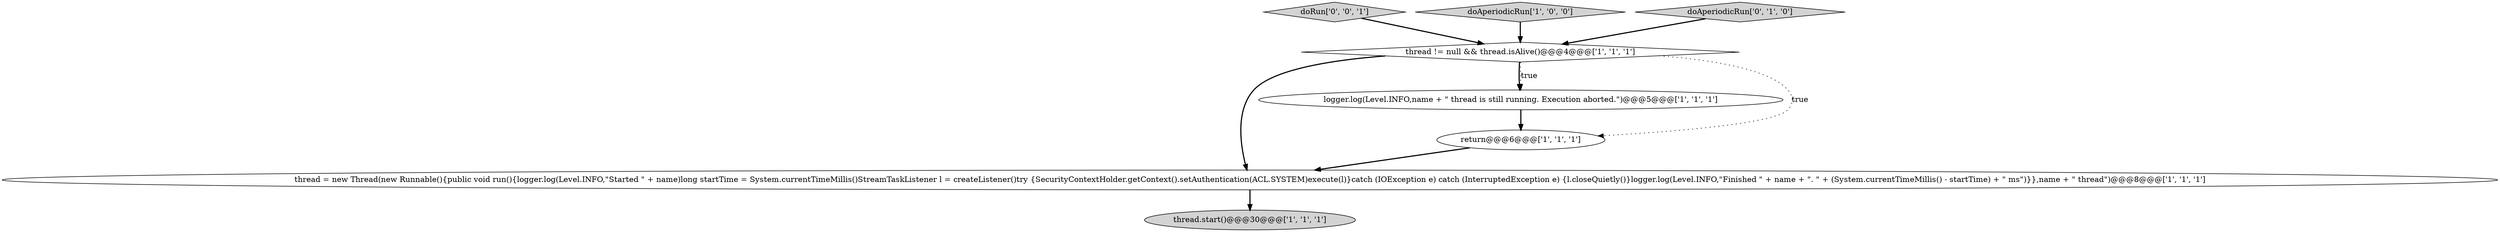 digraph {
7 [style = filled, label = "doRun['0', '0', '1']", fillcolor = lightgray, shape = diamond image = "AAA0AAABBB3BBB"];
5 [style = filled, label = "thread = new Thread(new Runnable(){public void run(){logger.log(Level.INFO,\"Started \" + name)long startTime = System.currentTimeMillis()StreamTaskListener l = createListener()try {SecurityContextHolder.getContext().setAuthentication(ACL.SYSTEM)execute(l)}catch (IOException e) catch (InterruptedException e) {l.closeQuietly()}logger.log(Level.INFO,\"Finished \" + name + \". \" + (System.currentTimeMillis() - startTime) + \" ms\")}},name + \" thread\")@@@8@@@['1', '1', '1']", fillcolor = white, shape = ellipse image = "AAA0AAABBB1BBB"];
2 [style = filled, label = "doAperiodicRun['1', '0', '0']", fillcolor = lightgray, shape = diamond image = "AAA0AAABBB1BBB"];
1 [style = filled, label = "thread.start()@@@30@@@['1', '1', '1']", fillcolor = lightgray, shape = ellipse image = "AAA0AAABBB1BBB"];
3 [style = filled, label = "logger.log(Level.INFO,name + \" thread is still running. Execution aborted.\")@@@5@@@['1', '1', '1']", fillcolor = white, shape = ellipse image = "AAA0AAABBB1BBB"];
0 [style = filled, label = "thread != null && thread.isAlive()@@@4@@@['1', '1', '1']", fillcolor = white, shape = diamond image = "AAA0AAABBB1BBB"];
6 [style = filled, label = "doAperiodicRun['0', '1', '0']", fillcolor = lightgray, shape = diamond image = "AAA0AAABBB2BBB"];
4 [style = filled, label = "return@@@6@@@['1', '1', '1']", fillcolor = white, shape = ellipse image = "AAA0AAABBB1BBB"];
0->3 [style = bold, label=""];
5->1 [style = bold, label=""];
2->0 [style = bold, label=""];
0->3 [style = dotted, label="true"];
6->0 [style = bold, label=""];
7->0 [style = bold, label=""];
3->4 [style = bold, label=""];
0->4 [style = dotted, label="true"];
4->5 [style = bold, label=""];
0->5 [style = bold, label=""];
}
